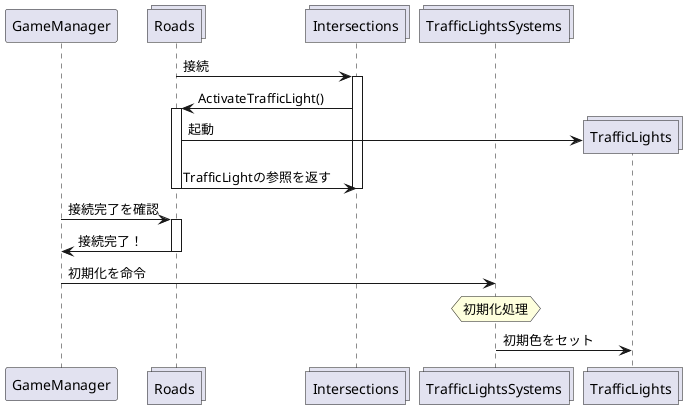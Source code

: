 @startuml

participant GameManager
collections Roads
collections Intersections
collections TrafficLightsSystems

Roads -> Intersections : 接続

activate Intersections
Intersections -> Roads : ActivateTrafficLight()
activate Roads
create collections TrafficLights
Roads -> TrafficLights : 起動
Roads -> Intersections : TrafficLightの参照を返す
deactivate Roads
deactivate Intersections

GameManager -> Roads : 接続完了を確認
activate Roads
Roads -> GameManager : 接続完了！
deactivate Roads

GameManager -> TrafficLightsSystems : 初期化を命令
hnote over TrafficLightsSystems : 初期化処理
TrafficLightsSystems -> TrafficLights : 初期色をセット

@enduml